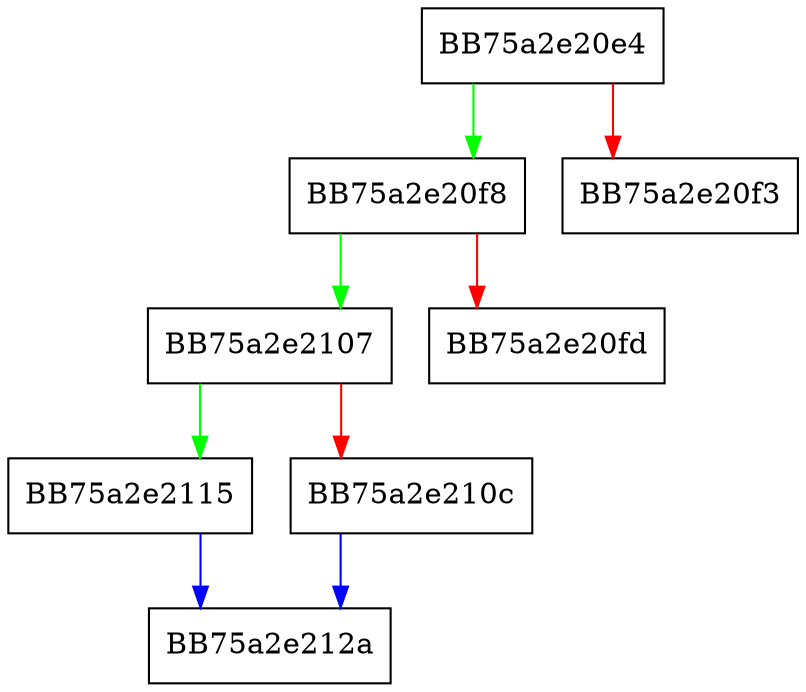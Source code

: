 digraph clear {
  node [shape="box"];
  graph [splines=ortho];
  BB75a2e20e4 -> BB75a2e20f8 [color="green"];
  BB75a2e20e4 -> BB75a2e20f3 [color="red"];
  BB75a2e20f8 -> BB75a2e2107 [color="green"];
  BB75a2e20f8 -> BB75a2e20fd [color="red"];
  BB75a2e2107 -> BB75a2e2115 [color="green"];
  BB75a2e2107 -> BB75a2e210c [color="red"];
  BB75a2e210c -> BB75a2e212a [color="blue"];
  BB75a2e2115 -> BB75a2e212a [color="blue"];
}